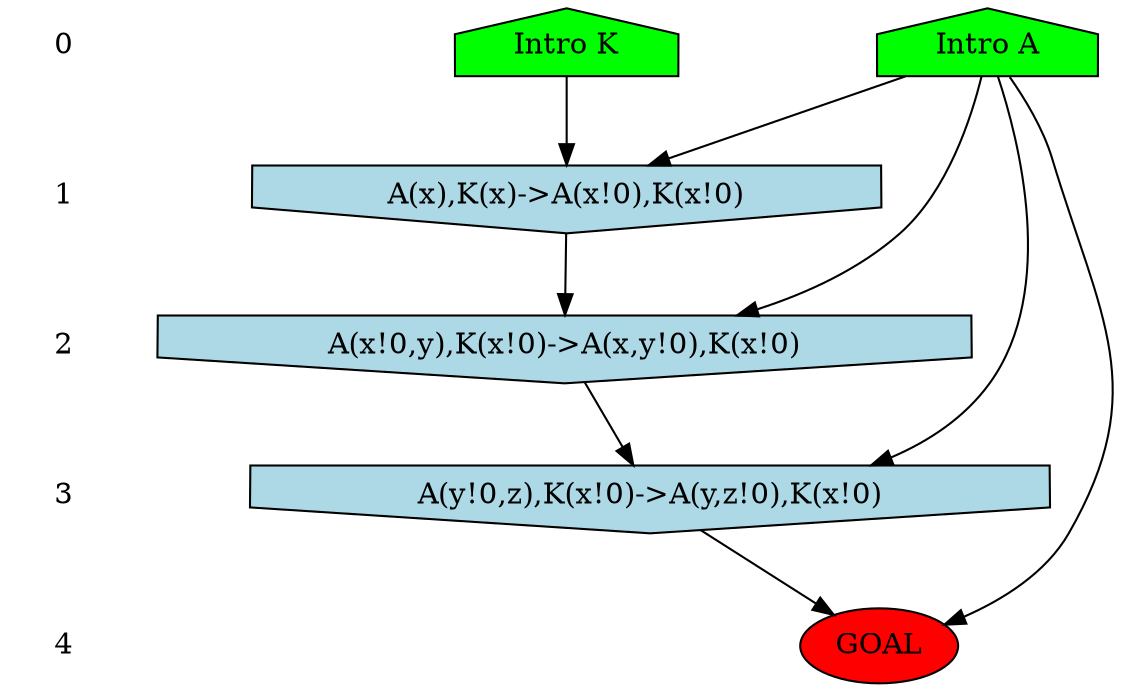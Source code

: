 /* Compression of 2195 causal flows obtained in average at 2.082540E+03 t.u */
/* Compressed causal flows were: [2195;2194;2193;2192;2191;2190;2189;2188;2187;2186;2185;2184;2183;2182;2181;2180;2179;2178;2177;2176;2175;2174;2173;2172;2171;2170;2169;2168;2167;2166;2165;2164;2163;2162;2161;2160;2159;2158;2157;2156;2155;2154;2153;2152;2151;2150;2149;2148;2147;2146;2145;2144;2143;2142;2141;2140;2139;2138;2137;2136;2135;2134;2133;2132;2131;2130;2129;2128;2127;2126;2125;2124;2123;2122;2121;2120;2119;2118;2117;2116;2115;2114;2113;2112;2111;2110;2109;2108;2107;2106;2105;2104;2103;2102;2101;2100;2099;2098;2097;2096;2095;2094;2093;2092;2091;2090;2089;2088;2087;2086;2085;2084;2083;2082;2081;2080;2079;2078;2077;2076;2075;2074;2073;2072;2071;2070;2069;2068;2067;2066;2065;2064;2063;2062;2061;2060;2059;2058;2057;2056;2055;2054;2053;2052;2051;2050;2049;2048;2047;2046;2045;2044;2043;2042;2041;2040;2039;2038;2037;2036;2035;2034;2033;2032;2031;2030;2029;2028;2027;2026;2025;2024;2023;2022;2021;2020;2019;2018;2017;2016;2015;2014;2013;2012;2011;2010;2009;2008;2007;2006;2005;2004;2003;2002;2001;2000;1999;1998;1997;1996;1995;1994;1993;1992;1991;1990;1989;1988;1987;1986;1985;1984;1983;1982;1981;1980;1979;1978;1977;1976;1975;1974;1973;1972;1971;1970;1969;1968;1967;1966;1965;1964;1963;1962;1961;1960;1959;1958;1957;1956;1955;1954;1953;1952;1951;1950;1949;1948;1947;1946;1945;1944;1943;1942;1941;1940;1939;1938;1937;1936;1935;1934;1933;1932;1931;1930;1929;1928;1927;1926;1925;1924;1923;1922;1921;1920;1919;1918;1917;1916;1915;1914;1913;1912;1911;1910;1909;1908;1907;1906;1905;1904;1903;1902;1901;1900;1899;1898;1897;1896;1895;1894;1893;1892;1891;1890;1889;1888;1887;1886;1885;1884;1883;1882;1881;1880;1879;1878;1877;1876;1875;1874;1873;1872;1871;1870;1869;1868;1867;1866;1865;1864;1863;1862;1861;1860;1859;1858;1857;1856;1855;1854;1853;1852;1851;1850;1849;1848;1847;1846;1845;1844;1843;1842;1841;1840;1839;1838;1837;1836;1835;1834;1833;1832;1831;1830;1829;1828;1827;1826;1825;1824;1823;1822;1821;1820;1819;1818;1817;1816;1815;1814;1813;1812;1811;1810;1809;1808;1807;1806;1805;1804;1803;1802;1801;1800;1799;1798;1797;1796;1795;1794;1793;1792;1791;1790;1789;1788;1787;1786;1785;1784;1783;1782;1781;1780;1779;1778;1777;1776;1775;1774;1773;1772;1771;1770;1769;1768;1767;1766;1765;1764;1763;1762;1761;1760;1759;1758;1757;1756;1755;1754;1753;1752;1751;1750;1749;1748;1747;1746;1745;1744;1743;1742;1741;1740;1739;1738;1737;1736;1735;1734;1733;1732;1731;1730;1729;1728;1727;1726;1725;1724;1723;1722;1721;1720;1719;1718;1717;1716;1715;1714;1713;1712;1711;1710;1709;1708;1707;1706;1705;1704;1703;1702;1701;1700;1699;1698;1697;1696;1695;1694;1693;1692;1691;1690;1689;1688;1687;1686;1685;1684;1683;1682;1681;1680;1679;1678;1677;1676;1675;1674;1673;1672;1671;1670;1669;1668;1667;1666;1665;1664;1663;1662;1661;1660;1659;1658;1657;1656;1655;1654;1653;1652;1651;1650;1649;1648;1647;1646;1645;1644;1643;1642;1641;1640;1639;1638;1637;1636;1635;1634;1633;1632;1631;1630;1629;1628;1627;1626;1625;1624;1623;1622;1621;1620;1619;1618;1617;1616;1615;1614;1613;1612;1611;1610;1609;1608;1607;1606;1605;1604;1603;1602;1601;1600;1599;1598;1597;1596;1595;1594;1593;1592;1591;1590;1589;1588;1587;1586;1585;1584;1583;1582;1581;1580;1579;1578;1577;1576;1575;1574;1573;1572;1571;1570;1569;1568;1567;1566;1565;1564;1563;1562;1561;1560;1559;1558;1557;1556;1555;1554;1553;1552;1551;1550;1549;1548;1547;1546;1545;1544;1543;1542;1541;1540;1539;1538;1537;1536;1535;1534;1533;1532;1531;1530;1529;1528;1527;1526;1525;1524;1523;1522;1521;1520;1519;1518;1517;1516;1515;1514;1513;1512;1511;1510;1509;1508;1507;1506;1505;1504;1503;1502;1501;1500;1499;1498;1497;1496;1495;1494;1493;1492;1491;1490;1489;1488;1487;1486;1485;1484;1483;1482;1481;1480;1479;1478;1477;1476;1475;1474;1473;1472;1471;1470;1469;1468;1467;1466;1465;1464;1463;1462;1461;1460;1459;1458;1457;1456;1455;1454;1453;1452;1451;1450;1449;1448;1447;1446;1445;1444;1443;1442;1441;1440;1439;1438;1437;1436;1435;1434;1433;1432;1431;1430;1429;1428;1427;1426;1425;1424;1423;1422;1421;1420;1419;1418;1417;1416;1415;1414;1413;1412;1411;1410;1409;1408;1407;1406;1405;1404;1403;1402;1401;1400;1399;1398;1397;1396;1395;1394;1393;1392;1391;1390;1389;1388;1387;1386;1385;1384;1383;1382;1381;1380;1379;1378;1377;1376;1375;1374;1373;1372;1371;1370;1369;1368;1367;1366;1365;1364;1363;1362;1361;1360;1359;1358;1357;1356;1355;1354;1353;1352;1351;1350;1349;1348;1347;1346;1345;1344;1343;1342;1341;1340;1339;1338;1337;1336;1335;1334;1333;1332;1331;1330;1329;1328;1327;1326;1325;1324;1323;1322;1321;1320;1319;1318;1317;1316;1315;1314;1313;1312;1311;1310;1309;1308;1307;1306;1305;1304;1303;1302;1301;1300;1299;1298;1297;1296;1295;1294;1293;1292;1291;1290;1289;1288;1287;1286;1285;1284;1283;1282;1281;1280;1279;1278;1277;1276;1275;1274;1273;1272;1271;1270;1269;1268;1267;1266;1265;1264;1263;1262;1261;1260;1259;1258;1257;1256;1255;1254;1253;1252;1251;1250;1249;1248;1247;1246;1245;1244;1243;1242;1241;1240;1239;1238;1237;1236;1235;1234;1233;1232;1231;1230;1229;1228;1227;1226;1225;1224;1223;1222;1221;1220;1219;1218;1217;1216;1215;1214;1213;1212;1211;1210;1209;1208;1207;1206;1205;1204;1203;1202;1201;1200;1199;1198;1197;1196;1195;1194;1193;1192;1191;1190;1189;1188;1187;1186;1185;1184;1183;1182;1181;1180;1179;1178;1177;1176;1175;1174;1173;1172;1171;1170;1169;1168;1167;1166;1165;1164;1163;1162;1161;1160;1159;1158;1157;1156;1155;1154;1153;1152;1151;1150;1149;1148;1147;1146;1145;1144;1143;1142;1141;1140;1139;1138;1137;1136;1135;1134;1133;1132;1131;1130;1129;1128;1127;1126;1125;1124;1123;1122;1121;1120;1119;1118;1117;1116;1115;1114;1113;1112;1111;1110;1109;1108;1107;1106;1105;1104;1103;1102;1101;1100;1099;1098;1097;1096;1095;1094;1093;1092;1091;1090;1089;1088;1087;1086;1085;1084;1083;1082;1081;1080;1079;1078;1077;1076;1075;1074;1073;1072;1071;1070;1069;1068;1067;1066;1065;1064;1063;1062;1061;1060;1059;1058;1057;1056;1055;1054;1053;1052;1051;1050;1049;1048;1047;1046;1045;1044;1043;1042;1041;1040;1039;1038;1037;1036;1035;1034;1033;1032;1031;1030;1029;1028;1027;1026;1025;1024;1023;1022;1021;1020;1019;1018;1017;1016;1015;1014;1013;1012;1011;1010;1009;1008;1007;1006;1005;1004;1003;1002;1001;1000;999;998;997;996;995;994;993;992;991;990;989;988;987;986;985;984;983;982;981;980;979;978;977;976;975;974;973;972;971;970;969;968;967;966;965;964;963;962;961;960;959;958;957;956;955;954;953;952;951;950;949;948;947;946;945;944;943;942;941;940;939;938;937;936;935;934;933;932;931;930;929;928;927;926;925;924;923;922;921;920;919;918;917;916;915;914;913;912;911;910;909;908;907;906;905;904;903;902;901;900;899;898;897;896;895;894;893;892;891;890;889;888;887;886;885;884;883;882;881;880;879;878;877;876;875;874;873;872;871;870;869;868;867;866;865;864;863;862;861;860;859;858;857;856;855;854;853;852;851;850;849;848;847;846;845;844;843;842;841;840;839;838;837;836;835;834;833;832;831;830;829;828;827;826;825;824;823;822;821;820;819;818;817;816;815;814;813;812;811;810;809;808;807;806;805;804;803;802;801;800;799;798;797;796;795;794;793;792;791;790;789;788;787;786;785;784;783;782;781;780;779;778;777;776;775;774;773;772;771;770;769;768;767;766;765;764;763;762;761;760;759;758;757;756;755;754;753;752;751;750;749;748;747;746;745;744;743;742;741;740;739;738;737;736;735;734;733;732;731;730;729;728;727;726;725;724;723;722;721;720;719;718;717;716;715;714;713;712;711;710;709;708;707;706;705;704;703;702;701;700;699;698;697;696;695;694;693;692;691;690;689;688;687;686;685;684;683;682;681;680;679;678;677;676;675;674;673;672;671;670;669;668;667;666;665;664;663;662;661;660;659;658;657;656;655;654;653;652;651;650;649;648;647;646;645;644;643;642;641;640;639;638;637;636;635;634;633;632;631;630;629;628;627;626;625;624;623;622;621;620;619;618;617;616;615;614;613;612;611;610;609;608;607;606;605;604;603;602;601;600;599;598;597;596;595;594;593;592;591;590;589;588;587;586;585;584;583;582;581;580;579;578;577;576;575;574;573;572;571;570;569;568;567;566;565;564;563;562;561;560;559;558;557;556;555;554;553;552;551;550;549;548;547;546;545;544;543;542;541;540;539;538;537;536;535;534;533;532;531;530;529;528;527;526;525;524;523;522;521;520;519;518;517;516;515;514;513;512;511;510;509;508;507;506;505;504;503;502;501;500;499;498;497;496;495;494;493;492;491;490;489;488;487;486;485;484;483;482;481;480;479;478;477;476;475;474;473;472;471;470;469;468;467;466;465;464;463;462;461;460;459;458;457;456;455;454;453;452;451;450;449;448;447;446;445;444;443;442;441;440;439;438;437;436;435;434;433;432;431;430;429;428;427;426;425;424;423;422;421;420;419;418;417;416;415;414;413;412;411;410;409;408;407;406;405;404;403;402;401;400;399;398;397;396;395;394;393;392;391;390;389;388;387;386;385;384;383;382;381;380;379;378;377;376;375;374;373;372;371;370;369;368;367;366;365;364;363;362;361;360;359;358;357;356;355;354;353;352;351;350;349;348;347;346;345;344;343;342;341;340;339;338;337;336;335;334;333;332;331;330;329;328;327;326;325;324;323;322;321;320;319;318;317;316;315;314;313;312;311;310;309;308;307;306;305;304;303;302;301;300;299;298;297;296;295;294;293;292;291;290;289;288;287;286;285;284;283;282;281;280;279;278;277;276;275;274;273;272;271;270;269;268;267;266;265;264;263;262;261;260;259;258;257;256;255;254;253;252;251;250;249;248;247;246;245;244;243;242;241;240;239;238;237;236;235;234;233;232;231;230;229;228;227;226;225;224;223;222;221;220;219;218;217;216;215;214;213;212;211;210;209;208;207;206;205;204;203;202;201;200;199;198;197;196;195;194;193;192;191;190;189;188;187;186;185;184;183;182;181;180;179;178;177;176;175;174;173;172;171;170;169;168;167;166;165;164;163;162;161;160;159;158;157;156;155;154;153;152;151;150;149;148;147;146;145;144;143;142;141;140;139;138;137;136;135;134;133;132;131;130;129;128;127;126;125;124;123;122;121;120;119;118;117;116;115;114;113;112;111;110;109;108;107;106;105;104;103;102;101;100;99;98;97;96;95;94;93;92;91;90;89;88;87;86;85;84;83;82;81;80;79;78;77;76;75;74;73;72;71;70;69;68;67;66;65;64;63;62;61;60;59;58;57;56;55;54;53;52;51;50;49;48;47;46;45;44;43;42;41;40;39;38;37;36;35;34;33;32;31;30;29;28;27;26;25;24;23;22;21;20;19;18;17;16;15;14;13;12;11;10;9;8;7;6;5;4;3;2;1] */
digraph G{
 ranksep=.5 ; 
{ rank = same ; "0" [shape=plaintext] ; node_1 [label ="Intro A", shape=house, style=filled, fillcolor=green] ;
node_2 [label ="Intro K", shape=house, style=filled, fillcolor=green] ;
}
{ rank = same ; "1" [shape=plaintext] ; node_3 [label="A(x),K(x)->A(x!0),K(x!0)", shape=invhouse, style=filled, fillcolor = lightblue] ;
}
{ rank = same ; "2" [shape=plaintext] ; node_4 [label="A(x!0,y),K(x!0)->A(x,y!0),K(x!0)", shape=invhouse, style=filled, fillcolor = lightblue] ;
}
{ rank = same ; "3" [shape=plaintext] ; node_5 [label="A(y!0,z),K(x!0)->A(y,z!0),K(x!0)", shape=invhouse, style=filled, fillcolor = lightblue] ;
}
{ rank = same ; "4" [shape=plaintext] ; node_6 [label ="GOAL", style=filled, fillcolor=red] ;
}
"0" -> "1" [style="invis"]; 
"1" -> "2" [style="invis"]; 
"2" -> "3" [style="invis"]; 
"3" -> "4" [style="invis"]; 
node_1 -> node_3
node_2 -> node_3
node_1 -> node_4
node_3 -> node_4
node_1 -> node_5
node_4 -> node_5
node_1 -> node_6
node_5 -> node_6
}
/*
 Dot generation time: 0.004000
*/